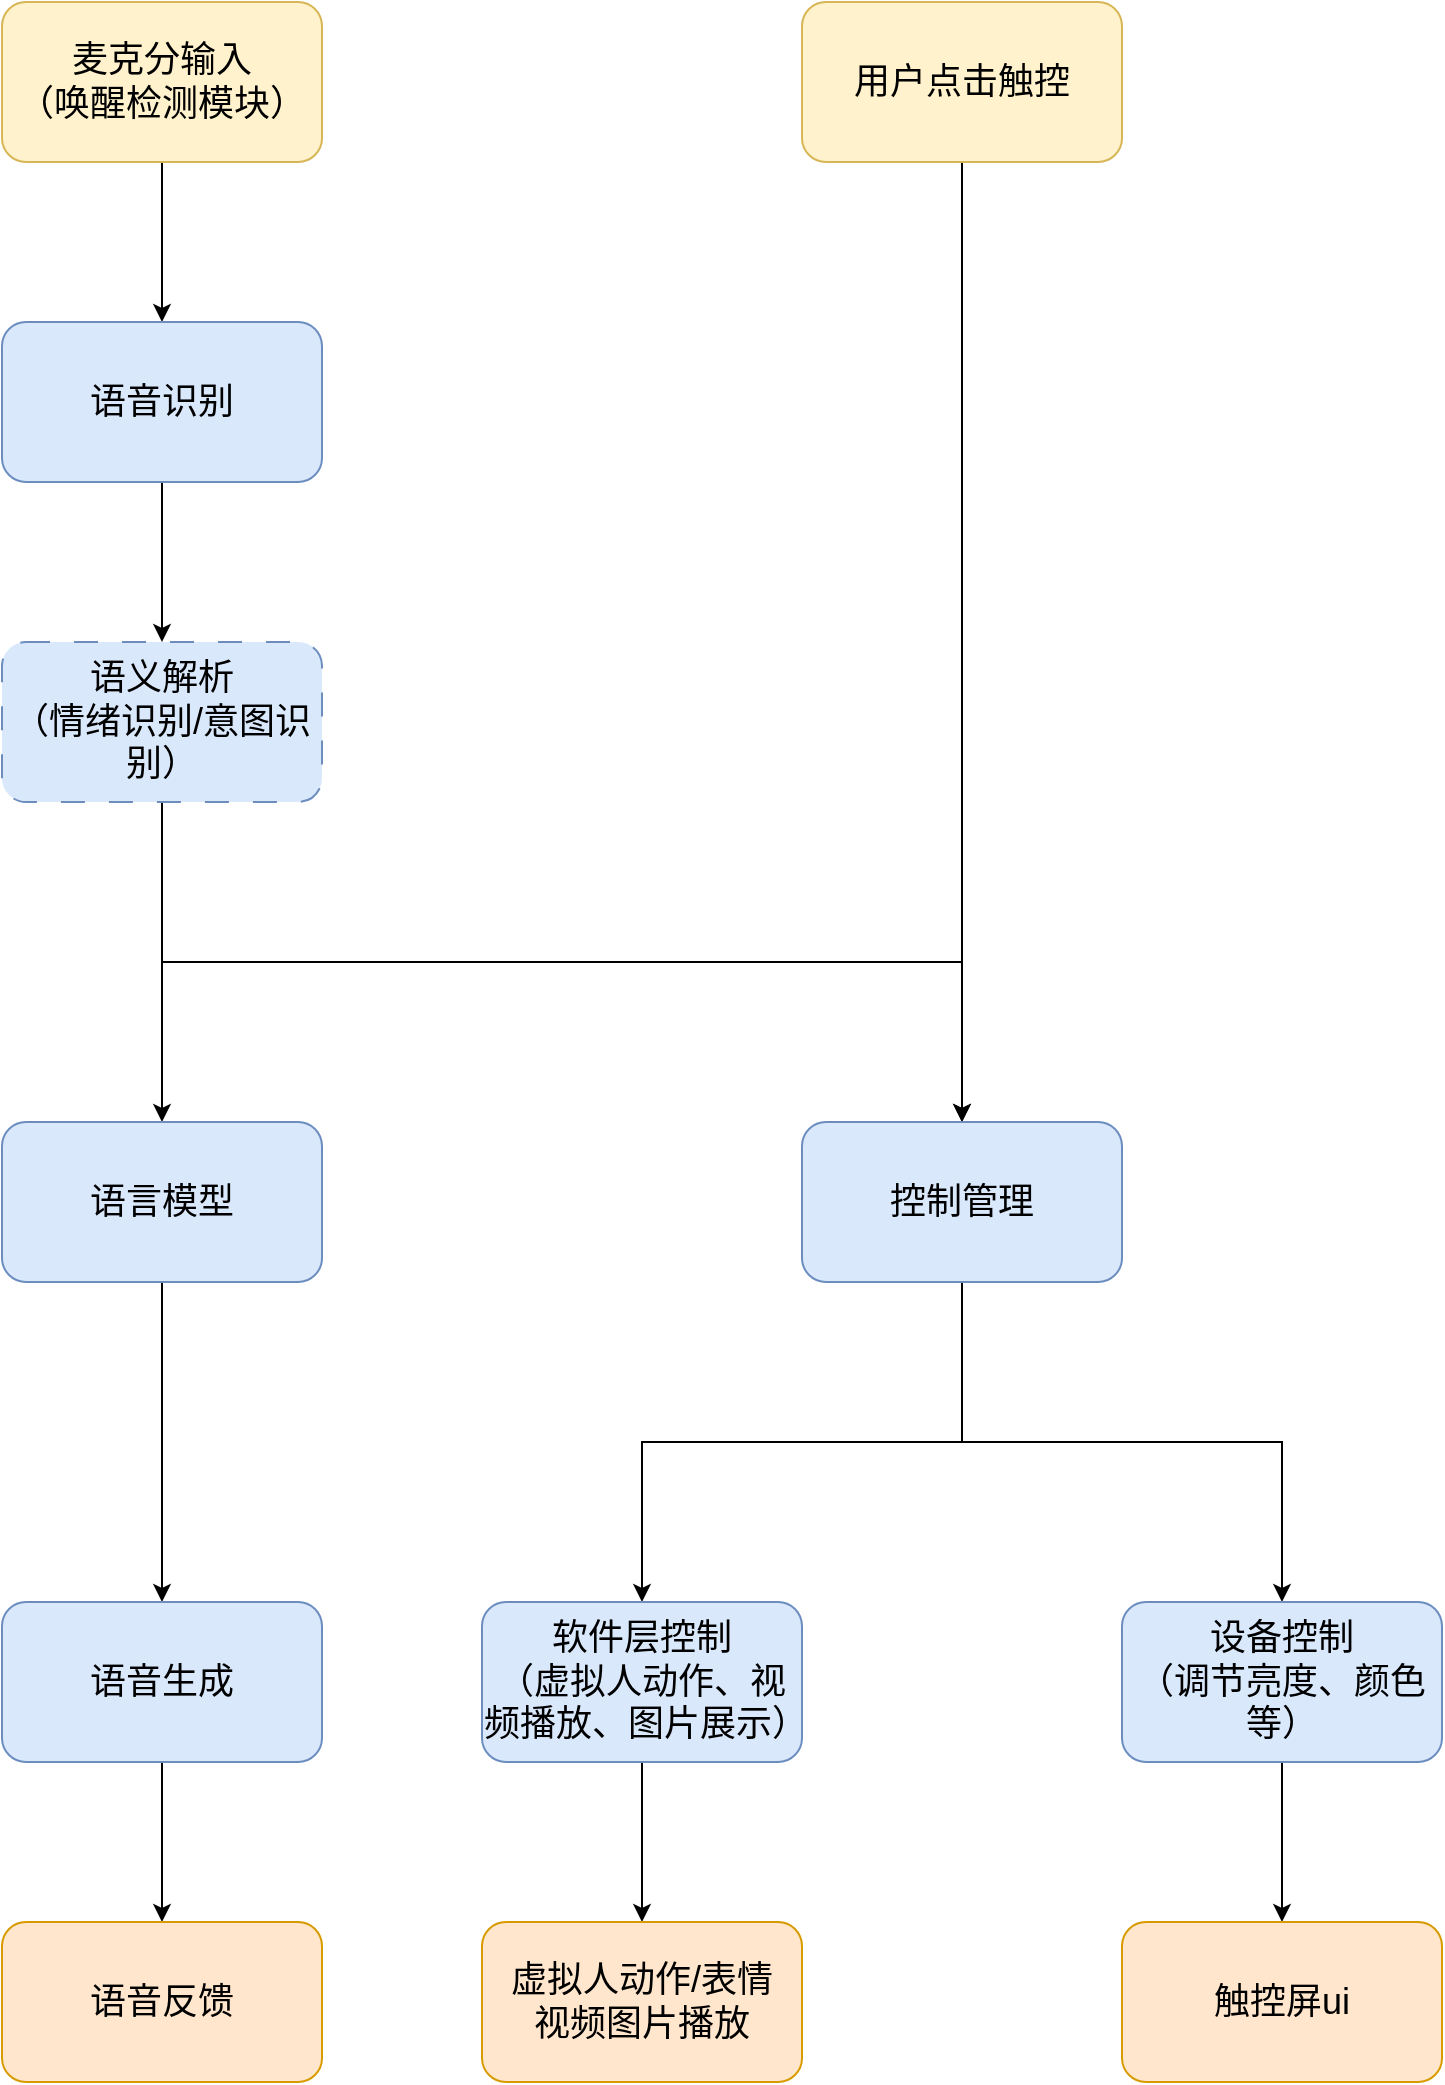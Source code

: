 <mxfile version="26.2.15">
  <diagram name="第 1 页" id="I95JbXtNGWgH5xwKB5yV">
    <mxGraphModel dx="1518" dy="1298" grid="1" gridSize="10" guides="1" tooltips="1" connect="1" arrows="1" fold="1" page="1" pageScale="1" pageWidth="827" pageHeight="1169" math="0" shadow="0">
      <root>
        <mxCell id="0" />
        <mxCell id="1" parent="0" />
        <mxCell id="fTQGhy_KuE080tfiFoKc-1" style="edgeStyle=orthogonalEdgeStyle;rounded=0;orthogonalLoop=1;jettySize=auto;html=1;exitX=0.5;exitY=1;exitDx=0;exitDy=0;entryX=0.5;entryY=0;entryDx=0;entryDy=0;" edge="1" parent="1" source="fTQGhy_KuE080tfiFoKc-2" target="fTQGhy_KuE080tfiFoKc-4">
          <mxGeometry relative="1" as="geometry" />
        </mxCell>
        <mxCell id="fTQGhy_KuE080tfiFoKc-2" value="&lt;font style=&quot;font-size: 18px;&quot;&gt;麦克分输入&lt;/font&gt;&lt;div&gt;&lt;font style=&quot;font-size: 18px;&quot;&gt;（唤醒检测模块）&lt;/font&gt;&lt;/div&gt;" style="rounded=1;whiteSpace=wrap;html=1;fillColor=#fff2cc;strokeColor=#d6b656;" vertex="1" parent="1">
          <mxGeometry x="40" y="80" width="160" height="80" as="geometry" />
        </mxCell>
        <mxCell id="fTQGhy_KuE080tfiFoKc-3" style="edgeStyle=orthogonalEdgeStyle;rounded=0;orthogonalLoop=1;jettySize=auto;html=1;exitX=0.5;exitY=1;exitDx=0;exitDy=0;entryX=0.5;entryY=0;entryDx=0;entryDy=0;" edge="1" parent="1" source="fTQGhy_KuE080tfiFoKc-4" target="fTQGhy_KuE080tfiFoKc-8">
          <mxGeometry relative="1" as="geometry">
            <mxPoint x="150" y="400" as="targetPoint" />
          </mxGeometry>
        </mxCell>
        <mxCell id="fTQGhy_KuE080tfiFoKc-4" value="&lt;font style=&quot;font-size: 18px;&quot;&gt;语音识别&lt;/font&gt;" style="rounded=1;whiteSpace=wrap;html=1;fillColor=#dae8fc;strokeColor=#6c8ebf;" vertex="1" parent="1">
          <mxGeometry x="40" y="240" width="160" height="80" as="geometry" />
        </mxCell>
        <mxCell id="fTQGhy_KuE080tfiFoKc-7" style="edgeStyle=orthogonalEdgeStyle;rounded=0;orthogonalLoop=1;jettySize=auto;html=1;exitX=0.5;exitY=1;exitDx=0;exitDy=0;entryX=0.5;entryY=0;entryDx=0;entryDy=0;" edge="1" parent="1" source="fTQGhy_KuE080tfiFoKc-8" target="fTQGhy_KuE080tfiFoKc-14">
          <mxGeometry relative="1" as="geometry">
            <mxPoint x="120.0" y="560" as="targetPoint" />
            <Array as="points">
              <mxPoint x="120" y="560" />
              <mxPoint x="520" y="560" />
            </Array>
          </mxGeometry>
        </mxCell>
        <mxCell id="fTQGhy_KuE080tfiFoKc-19" style="edgeStyle=orthogonalEdgeStyle;rounded=0;orthogonalLoop=1;jettySize=auto;html=1;exitX=0.5;exitY=1;exitDx=0;exitDy=0;" edge="1" parent="1" source="fTQGhy_KuE080tfiFoKc-8" target="fTQGhy_KuE080tfiFoKc-15">
          <mxGeometry relative="1" as="geometry" />
        </mxCell>
        <mxCell id="fTQGhy_KuE080tfiFoKc-8" value="&lt;font style=&quot;font-size: 18px;&quot;&gt;语义解析&lt;/font&gt;&lt;div&gt;&lt;font style=&quot;font-size: 18px;&quot;&gt;（情绪识别/意图识别）&lt;/font&gt;&lt;/div&gt;" style="rounded=1;whiteSpace=wrap;html=1;fillColor=#dae8fc;strokeColor=#6c8ebf;dashed=1;dashPattern=12 12;" vertex="1" parent="1">
          <mxGeometry x="40" y="400" width="160" height="80" as="geometry" />
        </mxCell>
        <mxCell id="fTQGhy_KuE080tfiFoKc-18" style="edgeStyle=orthogonalEdgeStyle;rounded=0;orthogonalLoop=1;jettySize=auto;html=1;exitX=0.5;exitY=1;exitDx=0;exitDy=0;entryX=0.5;entryY=0;entryDx=0;entryDy=0;" edge="1" parent="1" source="fTQGhy_KuE080tfiFoKc-13" target="fTQGhy_KuE080tfiFoKc-14">
          <mxGeometry relative="1" as="geometry" />
        </mxCell>
        <mxCell id="fTQGhy_KuE080tfiFoKc-13" value="&lt;span style=&quot;font-size: 18px;&quot;&gt;用户点击触控&lt;/span&gt;" style="rounded=1;whiteSpace=wrap;html=1;fillColor=#fff2cc;strokeColor=#d6b656;" vertex="1" parent="1">
          <mxGeometry x="440" y="80" width="160" height="80" as="geometry" />
        </mxCell>
        <mxCell id="fTQGhy_KuE080tfiFoKc-23" style="edgeStyle=orthogonalEdgeStyle;rounded=0;orthogonalLoop=1;jettySize=auto;html=1;exitX=0.5;exitY=1;exitDx=0;exitDy=0;entryX=0.5;entryY=0;entryDx=0;entryDy=0;" edge="1" parent="1" source="fTQGhy_KuE080tfiFoKc-14" target="fTQGhy_KuE080tfiFoKc-22">
          <mxGeometry relative="1" as="geometry" />
        </mxCell>
        <mxCell id="fTQGhy_KuE080tfiFoKc-26" style="edgeStyle=orthogonalEdgeStyle;rounded=0;orthogonalLoop=1;jettySize=auto;html=1;exitX=0.5;exitY=1;exitDx=0;exitDy=0;entryX=0.5;entryY=0;entryDx=0;entryDy=0;" edge="1" parent="1" source="fTQGhy_KuE080tfiFoKc-14" target="fTQGhy_KuE080tfiFoKc-25">
          <mxGeometry relative="1" as="geometry" />
        </mxCell>
        <mxCell id="fTQGhy_KuE080tfiFoKc-14" value="&lt;font style=&quot;font-size: 18px;&quot;&gt;控制管理&lt;/font&gt;" style="rounded=1;whiteSpace=wrap;html=1;fillColor=#dae8fc;strokeColor=#6c8ebf;" vertex="1" parent="1">
          <mxGeometry x="440" y="640" width="160" height="80" as="geometry" />
        </mxCell>
        <mxCell id="fTQGhy_KuE080tfiFoKc-20" style="edgeStyle=orthogonalEdgeStyle;rounded=0;orthogonalLoop=1;jettySize=auto;html=1;exitX=0.5;exitY=1;exitDx=0;exitDy=0;entryX=0.5;entryY=0;entryDx=0;entryDy=0;" edge="1" parent="1" source="fTQGhy_KuE080tfiFoKc-15" target="fTQGhy_KuE080tfiFoKc-21">
          <mxGeometry relative="1" as="geometry">
            <mxPoint x="119.765" y="840" as="targetPoint" />
          </mxGeometry>
        </mxCell>
        <mxCell id="fTQGhy_KuE080tfiFoKc-15" value="&lt;font style=&quot;font-size: 18px;&quot;&gt;语言模型&lt;/font&gt;" style="rounded=1;whiteSpace=wrap;html=1;fillColor=#dae8fc;strokeColor=#6c8ebf;" vertex="1" parent="1">
          <mxGeometry x="40" y="640" width="160" height="80" as="geometry" />
        </mxCell>
        <mxCell id="fTQGhy_KuE080tfiFoKc-28" style="edgeStyle=orthogonalEdgeStyle;rounded=0;orthogonalLoop=1;jettySize=auto;html=1;exitX=0.5;exitY=1;exitDx=0;exitDy=0;entryX=0.5;entryY=0;entryDx=0;entryDy=0;" edge="1" parent="1" source="fTQGhy_KuE080tfiFoKc-21" target="fTQGhy_KuE080tfiFoKc-27">
          <mxGeometry relative="1" as="geometry" />
        </mxCell>
        <mxCell id="fTQGhy_KuE080tfiFoKc-21" value="&lt;font style=&quot;font-size: 18px;&quot;&gt;语音生成&lt;/font&gt;" style="rounded=1;whiteSpace=wrap;html=1;fillColor=#dae8fc;strokeColor=#6c8ebf;" vertex="1" parent="1">
          <mxGeometry x="40" y="880" width="160" height="80" as="geometry" />
        </mxCell>
        <mxCell id="fTQGhy_KuE080tfiFoKc-30" style="edgeStyle=orthogonalEdgeStyle;rounded=0;orthogonalLoop=1;jettySize=auto;html=1;exitX=0.5;exitY=1;exitDx=0;exitDy=0;entryX=0.5;entryY=0;entryDx=0;entryDy=0;" edge="1" parent="1" source="fTQGhy_KuE080tfiFoKc-22" target="fTQGhy_KuE080tfiFoKc-29">
          <mxGeometry relative="1" as="geometry" />
        </mxCell>
        <mxCell id="fTQGhy_KuE080tfiFoKc-22" value="&lt;font style=&quot;font-size: 18px;&quot;&gt;软件层控制&lt;/font&gt;&lt;div&gt;&lt;font style=&quot;font-size: 18px;&quot;&gt;（虚拟人动作、视频播放、图片展示）&lt;/font&gt;&lt;/div&gt;" style="rounded=1;whiteSpace=wrap;html=1;fillColor=#dae8fc;strokeColor=#6c8ebf;" vertex="1" parent="1">
          <mxGeometry x="280" y="880" width="160" height="80" as="geometry" />
        </mxCell>
        <mxCell id="fTQGhy_KuE080tfiFoKc-32" style="edgeStyle=orthogonalEdgeStyle;rounded=0;orthogonalLoop=1;jettySize=auto;html=1;exitX=0.5;exitY=1;exitDx=0;exitDy=0;entryX=0.5;entryY=0;entryDx=0;entryDy=0;" edge="1" parent="1" source="fTQGhy_KuE080tfiFoKc-25" target="fTQGhy_KuE080tfiFoKc-31">
          <mxGeometry relative="1" as="geometry" />
        </mxCell>
        <mxCell id="fTQGhy_KuE080tfiFoKc-25" value="&lt;font style=&quot;font-size: 18px;&quot;&gt;设备控制&lt;/font&gt;&lt;div&gt;&lt;font style=&quot;font-size: 18px;&quot;&gt;（调节亮度、颜色等）&lt;/font&gt;&lt;/div&gt;" style="rounded=1;whiteSpace=wrap;html=1;fillColor=#dae8fc;strokeColor=#6c8ebf;" vertex="1" parent="1">
          <mxGeometry x="600" y="880" width="160" height="80" as="geometry" />
        </mxCell>
        <mxCell id="fTQGhy_KuE080tfiFoKc-27" value="&lt;font style=&quot;font-size: 18px;&quot;&gt;语音反馈&lt;/font&gt;" style="rounded=1;whiteSpace=wrap;html=1;fillColor=#ffe6cc;strokeColor=#d79b00;" vertex="1" parent="1">
          <mxGeometry x="40" y="1040" width="160" height="80" as="geometry" />
        </mxCell>
        <mxCell id="fTQGhy_KuE080tfiFoKc-29" value="&lt;font style=&quot;font-size: 18px;&quot;&gt;虚拟人动作/表情&lt;/font&gt;&lt;div&gt;&lt;font style=&quot;font-size: 18px;&quot;&gt;视频图片播放&lt;/font&gt;&lt;/div&gt;" style="rounded=1;whiteSpace=wrap;html=1;fillColor=#ffe6cc;strokeColor=#d79b00;" vertex="1" parent="1">
          <mxGeometry x="280" y="1040" width="160" height="80" as="geometry" />
        </mxCell>
        <mxCell id="fTQGhy_KuE080tfiFoKc-31" value="&lt;span style=&quot;font-size: 18px;&quot;&gt;触控屏ui&lt;/span&gt;" style="rounded=1;whiteSpace=wrap;html=1;fillColor=#ffe6cc;strokeColor=#d79b00;" vertex="1" parent="1">
          <mxGeometry x="600" y="1040" width="160" height="80" as="geometry" />
        </mxCell>
      </root>
    </mxGraphModel>
  </diagram>
</mxfile>
